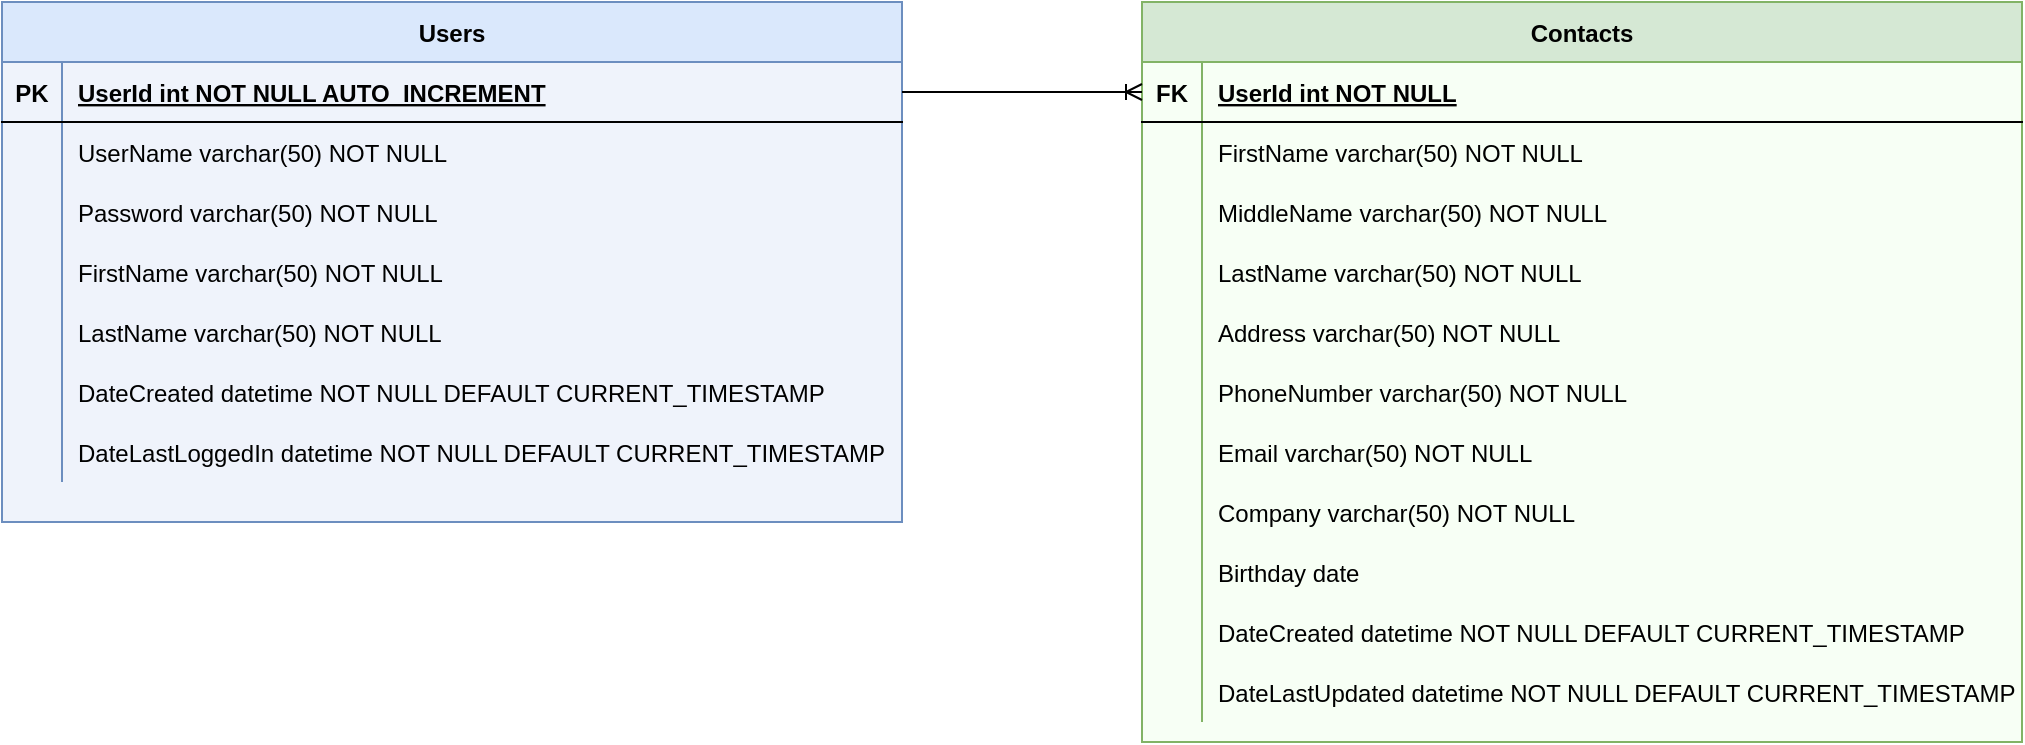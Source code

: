 <mxfile version="15.2.5" type="github">
  <diagram id="R2lEEEUBdFMjLlhIrx00" name="Page-1">
    <mxGraphModel dx="1422" dy="794" grid="1" gridSize="10" guides="1" tooltips="1" connect="1" arrows="1" fold="1" page="1" pageScale="1" pageWidth="1100" pageHeight="850" math="0" shadow="0" extFonts="Permanent Marker^https://fonts.googleapis.com/css?family=Permanent+Marker">
      <root>
        <mxCell id="0" />
        <mxCell id="1" parent="0" />
        <mxCell id="C-vyLk0tnHw3VtMMgP7b-2" value="Contacts" style="shape=table;startSize=30;container=1;collapsible=1;childLayout=tableLayout;fixedRows=1;rowLines=0;fontStyle=1;align=center;resizeLast=1;fillColor=#d5e8d4;strokeColor=#82b366;gradientDirection=south;swimlaneFillColor=#F7FFF5;" parent="1" vertex="1">
          <mxGeometry x="600" y="110" width="440" height="370" as="geometry" />
        </mxCell>
        <mxCell id="C-vyLk0tnHw3VtMMgP7b-3" value="" style="shape=partialRectangle;collapsible=0;dropTarget=0;pointerEvents=0;fillColor=none;points=[[0,0.5],[1,0.5]];portConstraint=eastwest;top=0;left=0;right=0;bottom=1;" parent="C-vyLk0tnHw3VtMMgP7b-2" vertex="1">
          <mxGeometry y="30" width="440" height="30" as="geometry" />
        </mxCell>
        <mxCell id="C-vyLk0tnHw3VtMMgP7b-4" value="FK" style="shape=partialRectangle;overflow=hidden;connectable=0;fillColor=none;top=0;left=0;bottom=0;right=0;fontStyle=1;" parent="C-vyLk0tnHw3VtMMgP7b-3" vertex="1">
          <mxGeometry width="30" height="30" as="geometry" />
        </mxCell>
        <mxCell id="C-vyLk0tnHw3VtMMgP7b-5" value="UserId int NOT NULL " style="shape=partialRectangle;overflow=hidden;connectable=0;fillColor=none;top=0;left=0;bottom=0;right=0;align=left;spacingLeft=6;fontStyle=5;" parent="C-vyLk0tnHw3VtMMgP7b-3" vertex="1">
          <mxGeometry x="30" width="410" height="30" as="geometry" />
        </mxCell>
        <mxCell id="C-vyLk0tnHw3VtMMgP7b-6" value="" style="shape=partialRectangle;collapsible=0;dropTarget=0;pointerEvents=0;fillColor=none;points=[[0,0.5],[1,0.5]];portConstraint=eastwest;top=0;left=0;right=0;bottom=0;" parent="C-vyLk0tnHw3VtMMgP7b-2" vertex="1">
          <mxGeometry y="60" width="440" height="30" as="geometry" />
        </mxCell>
        <mxCell id="C-vyLk0tnHw3VtMMgP7b-7" value="" style="shape=partialRectangle;overflow=hidden;connectable=0;fillColor=none;top=0;left=0;bottom=0;right=0;" parent="C-vyLk0tnHw3VtMMgP7b-6" vertex="1">
          <mxGeometry width="30" height="30" as="geometry" />
        </mxCell>
        <mxCell id="C-vyLk0tnHw3VtMMgP7b-8" value="FirstName varchar(50) NOT NULL" style="shape=partialRectangle;overflow=hidden;connectable=0;fillColor=none;top=0;left=0;bottom=0;right=0;align=left;spacingLeft=6;" parent="C-vyLk0tnHw3VtMMgP7b-6" vertex="1">
          <mxGeometry x="30" width="410" height="30" as="geometry" />
        </mxCell>
        <mxCell id="C-vyLk0tnHw3VtMMgP7b-9" value="" style="shape=partialRectangle;collapsible=0;dropTarget=0;pointerEvents=0;fillColor=none;points=[[0,0.5],[1,0.5]];portConstraint=eastwest;top=0;left=0;right=0;bottom=0;" parent="C-vyLk0tnHw3VtMMgP7b-2" vertex="1">
          <mxGeometry y="90" width="440" height="30" as="geometry" />
        </mxCell>
        <mxCell id="C-vyLk0tnHw3VtMMgP7b-10" value="" style="shape=partialRectangle;overflow=hidden;connectable=0;fillColor=none;top=0;left=0;bottom=0;right=0;" parent="C-vyLk0tnHw3VtMMgP7b-9" vertex="1">
          <mxGeometry width="30" height="30" as="geometry" />
        </mxCell>
        <mxCell id="C-vyLk0tnHw3VtMMgP7b-11" value="MiddleName varchar(50) NOT NULL" style="shape=partialRectangle;overflow=hidden;connectable=0;fillColor=none;top=0;left=0;bottom=0;right=0;align=left;spacingLeft=6;" parent="C-vyLk0tnHw3VtMMgP7b-9" vertex="1">
          <mxGeometry x="30" width="410" height="30" as="geometry" />
        </mxCell>
        <mxCell id="HsRXDFSp5twZoNtsghhi-82" value="" style="shape=partialRectangle;collapsible=0;dropTarget=0;pointerEvents=0;fillColor=none;points=[[0,0.5],[1,0.5]];portConstraint=eastwest;top=0;left=0;right=0;bottom=0;" parent="C-vyLk0tnHw3VtMMgP7b-2" vertex="1">
          <mxGeometry y="120" width="440" height="30" as="geometry" />
        </mxCell>
        <mxCell id="HsRXDFSp5twZoNtsghhi-83" value="" style="shape=partialRectangle;overflow=hidden;connectable=0;fillColor=none;top=0;left=0;bottom=0;right=0;" parent="HsRXDFSp5twZoNtsghhi-82" vertex="1">
          <mxGeometry width="30" height="30" as="geometry" />
        </mxCell>
        <mxCell id="HsRXDFSp5twZoNtsghhi-84" value="LastName varchar(50) NOT NULL" style="shape=partialRectangle;overflow=hidden;connectable=0;fillColor=none;top=0;left=0;bottom=0;right=0;align=left;spacingLeft=6;" parent="HsRXDFSp5twZoNtsghhi-82" vertex="1">
          <mxGeometry x="30" width="410" height="30" as="geometry" />
        </mxCell>
        <mxCell id="HsRXDFSp5twZoNtsghhi-85" value="" style="shape=partialRectangle;collapsible=0;dropTarget=0;pointerEvents=0;fillColor=none;points=[[0,0.5],[1,0.5]];portConstraint=eastwest;top=0;left=0;right=0;bottom=0;" parent="C-vyLk0tnHw3VtMMgP7b-2" vertex="1">
          <mxGeometry y="150" width="440" height="30" as="geometry" />
        </mxCell>
        <mxCell id="HsRXDFSp5twZoNtsghhi-86" value="" style="shape=partialRectangle;overflow=hidden;connectable=0;fillColor=none;top=0;left=0;bottom=0;right=0;" parent="HsRXDFSp5twZoNtsghhi-85" vertex="1">
          <mxGeometry width="30" height="30" as="geometry" />
        </mxCell>
        <mxCell id="HsRXDFSp5twZoNtsghhi-87" value="Address varchar(50) NOT NULL" style="shape=partialRectangle;overflow=hidden;connectable=0;fillColor=none;top=0;left=0;bottom=0;right=0;align=left;spacingLeft=6;" parent="HsRXDFSp5twZoNtsghhi-85" vertex="1">
          <mxGeometry x="30" width="410" height="30" as="geometry" />
        </mxCell>
        <mxCell id="HsRXDFSp5twZoNtsghhi-88" value="" style="shape=partialRectangle;collapsible=0;dropTarget=0;pointerEvents=0;fillColor=none;points=[[0,0.5],[1,0.5]];portConstraint=eastwest;top=0;left=0;right=0;bottom=0;" parent="C-vyLk0tnHw3VtMMgP7b-2" vertex="1">
          <mxGeometry y="180" width="440" height="30" as="geometry" />
        </mxCell>
        <mxCell id="HsRXDFSp5twZoNtsghhi-89" value="" style="shape=partialRectangle;overflow=hidden;connectable=0;fillColor=none;top=0;left=0;bottom=0;right=0;" parent="HsRXDFSp5twZoNtsghhi-88" vertex="1">
          <mxGeometry width="30" height="30" as="geometry" />
        </mxCell>
        <mxCell id="HsRXDFSp5twZoNtsghhi-90" value="PhoneNumber varchar(50) NOT NULL" style="shape=partialRectangle;overflow=hidden;connectable=0;fillColor=none;top=0;left=0;bottom=0;right=0;align=left;spacingLeft=6;" parent="HsRXDFSp5twZoNtsghhi-88" vertex="1">
          <mxGeometry x="30" width="410" height="30" as="geometry" />
        </mxCell>
        <mxCell id="HsRXDFSp5twZoNtsghhi-91" value="" style="shape=partialRectangle;collapsible=0;dropTarget=0;pointerEvents=0;fillColor=none;points=[[0,0.5],[1,0.5]];portConstraint=eastwest;top=0;left=0;right=0;bottom=0;" parent="C-vyLk0tnHw3VtMMgP7b-2" vertex="1">
          <mxGeometry y="210" width="440" height="30" as="geometry" />
        </mxCell>
        <mxCell id="HsRXDFSp5twZoNtsghhi-92" value="" style="shape=partialRectangle;overflow=hidden;connectable=0;fillColor=none;top=0;left=0;bottom=0;right=0;" parent="HsRXDFSp5twZoNtsghhi-91" vertex="1">
          <mxGeometry width="30" height="30" as="geometry" />
        </mxCell>
        <mxCell id="HsRXDFSp5twZoNtsghhi-93" value="Email varchar(50) NOT NULL" style="shape=partialRectangle;overflow=hidden;connectable=0;fillColor=none;top=0;left=0;bottom=0;right=0;align=left;spacingLeft=6;" parent="HsRXDFSp5twZoNtsghhi-91" vertex="1">
          <mxGeometry x="30" width="410" height="30" as="geometry" />
        </mxCell>
        <mxCell id="HsRXDFSp5twZoNtsghhi-116" value="" style="shape=partialRectangle;collapsible=0;dropTarget=0;pointerEvents=0;fillColor=none;points=[[0,0.5],[1,0.5]];portConstraint=eastwest;top=0;left=0;right=0;bottom=0;" parent="C-vyLk0tnHw3VtMMgP7b-2" vertex="1">
          <mxGeometry y="240" width="440" height="30" as="geometry" />
        </mxCell>
        <mxCell id="HsRXDFSp5twZoNtsghhi-117" value="" style="shape=partialRectangle;overflow=hidden;connectable=0;fillColor=none;top=0;left=0;bottom=0;right=0;" parent="HsRXDFSp5twZoNtsghhi-116" vertex="1">
          <mxGeometry width="30" height="30" as="geometry" />
        </mxCell>
        <mxCell id="HsRXDFSp5twZoNtsghhi-118" value="Company varchar(50) NOT NULL" style="shape=partialRectangle;overflow=hidden;connectable=0;fillColor=none;top=0;left=0;bottom=0;right=0;align=left;spacingLeft=6;" parent="HsRXDFSp5twZoNtsghhi-116" vertex="1">
          <mxGeometry x="30" width="410" height="30" as="geometry" />
        </mxCell>
        <mxCell id="HsRXDFSp5twZoNtsghhi-119" value="" style="shape=partialRectangle;collapsible=0;dropTarget=0;pointerEvents=0;fillColor=none;points=[[0,0.5],[1,0.5]];portConstraint=eastwest;top=0;left=0;right=0;bottom=0;" parent="C-vyLk0tnHw3VtMMgP7b-2" vertex="1">
          <mxGeometry y="270" width="440" height="30" as="geometry" />
        </mxCell>
        <mxCell id="HsRXDFSp5twZoNtsghhi-120" value="" style="shape=partialRectangle;overflow=hidden;connectable=0;fillColor=none;top=0;left=0;bottom=0;right=0;" parent="HsRXDFSp5twZoNtsghhi-119" vertex="1">
          <mxGeometry width="30" height="30" as="geometry" />
        </mxCell>
        <mxCell id="HsRXDFSp5twZoNtsghhi-121" value="Birthday date " style="shape=partialRectangle;overflow=hidden;connectable=0;fillColor=none;top=0;left=0;bottom=0;right=0;align=left;spacingLeft=6;" parent="HsRXDFSp5twZoNtsghhi-119" vertex="1">
          <mxGeometry x="30" width="410" height="30" as="geometry" />
        </mxCell>
        <mxCell id="HsRXDFSp5twZoNtsghhi-122" value="" style="shape=partialRectangle;collapsible=0;dropTarget=0;pointerEvents=0;fillColor=none;points=[[0,0.5],[1,0.5]];portConstraint=eastwest;top=0;left=0;right=0;bottom=0;" parent="C-vyLk0tnHw3VtMMgP7b-2" vertex="1">
          <mxGeometry y="300" width="440" height="30" as="geometry" />
        </mxCell>
        <mxCell id="HsRXDFSp5twZoNtsghhi-123" value="" style="shape=partialRectangle;overflow=hidden;connectable=0;fillColor=none;top=0;left=0;bottom=0;right=0;" parent="HsRXDFSp5twZoNtsghhi-122" vertex="1">
          <mxGeometry width="30" height="30" as="geometry" />
        </mxCell>
        <mxCell id="HsRXDFSp5twZoNtsghhi-124" value="DateCreated datetime NOT NULL DEFAULT CURRENT_TIMESTAMP" style="shape=partialRectangle;overflow=hidden;connectable=0;fillColor=none;top=0;left=0;bottom=0;right=0;align=left;spacingLeft=6;" parent="HsRXDFSp5twZoNtsghhi-122" vertex="1">
          <mxGeometry x="30" width="410" height="30" as="geometry" />
        </mxCell>
        <mxCell id="HsRXDFSp5twZoNtsghhi-125" value="" style="shape=partialRectangle;collapsible=0;dropTarget=0;pointerEvents=0;fillColor=none;points=[[0,0.5],[1,0.5]];portConstraint=eastwest;top=0;left=0;right=0;bottom=0;" parent="C-vyLk0tnHw3VtMMgP7b-2" vertex="1">
          <mxGeometry y="330" width="440" height="30" as="geometry" />
        </mxCell>
        <mxCell id="HsRXDFSp5twZoNtsghhi-126" value="" style="shape=partialRectangle;overflow=hidden;connectable=0;fillColor=none;top=0;left=0;bottom=0;right=0;" parent="HsRXDFSp5twZoNtsghhi-125" vertex="1">
          <mxGeometry width="30" height="30" as="geometry" />
        </mxCell>
        <mxCell id="HsRXDFSp5twZoNtsghhi-127" value="DateLastUpdated datetime NOT NULL DEFAULT CURRENT_TIMESTAMP" style="shape=partialRectangle;overflow=hidden;connectable=0;fillColor=none;top=0;left=0;bottom=0;right=0;align=left;spacingLeft=6;" parent="HsRXDFSp5twZoNtsghhi-125" vertex="1">
          <mxGeometry x="30" width="410" height="30" as="geometry" />
        </mxCell>
        <mxCell id="C-vyLk0tnHw3VtMMgP7b-23" value="Users" style="shape=table;startSize=30;container=1;collapsible=1;childLayout=tableLayout;fixedRows=1;rowLines=0;fontStyle=1;align=center;resizeLast=1;fillColor=#dae8fc;strokeColor=#6c8ebf;swimlaneFillColor=#EFF3FB;" parent="1" vertex="1">
          <mxGeometry x="30" y="110" width="450" height="260" as="geometry" />
        </mxCell>
        <mxCell id="C-vyLk0tnHw3VtMMgP7b-24" value="" style="shape=partialRectangle;collapsible=0;dropTarget=0;pointerEvents=0;fillColor=none;points=[[0,0.5],[1,0.5]];portConstraint=eastwest;top=0;left=0;right=0;bottom=1;" parent="C-vyLk0tnHw3VtMMgP7b-23" vertex="1">
          <mxGeometry y="30" width="450" height="30" as="geometry" />
        </mxCell>
        <mxCell id="C-vyLk0tnHw3VtMMgP7b-25" value="PK" style="shape=partialRectangle;overflow=hidden;connectable=0;fillColor=none;top=0;left=0;bottom=0;right=0;fontStyle=1;" parent="C-vyLk0tnHw3VtMMgP7b-24" vertex="1">
          <mxGeometry width="30" height="30" as="geometry" />
        </mxCell>
        <mxCell id="C-vyLk0tnHw3VtMMgP7b-26" value="UserId int NOT NULL AUTO_INCREMENT" style="shape=partialRectangle;overflow=hidden;connectable=0;fillColor=none;top=0;left=0;bottom=0;right=0;align=left;spacingLeft=6;fontStyle=5;" parent="C-vyLk0tnHw3VtMMgP7b-24" vertex="1">
          <mxGeometry x="30" width="420" height="30" as="geometry" />
        </mxCell>
        <mxCell id="C-vyLk0tnHw3VtMMgP7b-27" value="" style="shape=partialRectangle;collapsible=0;dropTarget=0;pointerEvents=0;fillColor=none;points=[[0,0.5],[1,0.5]];portConstraint=eastwest;top=0;left=0;right=0;bottom=0;" parent="C-vyLk0tnHw3VtMMgP7b-23" vertex="1">
          <mxGeometry y="60" width="450" height="30" as="geometry" />
        </mxCell>
        <mxCell id="C-vyLk0tnHw3VtMMgP7b-28" value="" style="shape=partialRectangle;overflow=hidden;connectable=0;fillColor=none;top=0;left=0;bottom=0;right=0;" parent="C-vyLk0tnHw3VtMMgP7b-27" vertex="1">
          <mxGeometry width="30" height="30" as="geometry" />
        </mxCell>
        <mxCell id="C-vyLk0tnHw3VtMMgP7b-29" value="UserName varchar(50) NOT NULL" style="shape=partialRectangle;overflow=hidden;connectable=0;fillColor=none;top=0;left=0;bottom=0;right=0;align=left;spacingLeft=6;" parent="C-vyLk0tnHw3VtMMgP7b-27" vertex="1">
          <mxGeometry x="30" width="420" height="30" as="geometry" />
        </mxCell>
        <mxCell id="HsRXDFSp5twZoNtsghhi-37" value="" style="shape=partialRectangle;collapsible=0;dropTarget=0;pointerEvents=0;fillColor=none;points=[[0,0.5],[1,0.5]];portConstraint=eastwest;top=0;left=0;right=0;bottom=0;" parent="C-vyLk0tnHw3VtMMgP7b-23" vertex="1">
          <mxGeometry y="90" width="450" height="30" as="geometry" />
        </mxCell>
        <mxCell id="HsRXDFSp5twZoNtsghhi-38" value="" style="shape=partialRectangle;overflow=hidden;connectable=0;fillColor=none;top=0;left=0;bottom=0;right=0;" parent="HsRXDFSp5twZoNtsghhi-37" vertex="1">
          <mxGeometry width="30" height="30" as="geometry" />
        </mxCell>
        <mxCell id="HsRXDFSp5twZoNtsghhi-39" value="Password varchar(50) NOT NULL" style="shape=partialRectangle;overflow=hidden;connectable=0;fillColor=none;top=0;left=0;bottom=0;right=0;align=left;spacingLeft=6;" parent="HsRXDFSp5twZoNtsghhi-37" vertex="1">
          <mxGeometry x="30" width="420" height="30" as="geometry" />
        </mxCell>
        <mxCell id="HsRXDFSp5twZoNtsghhi-40" value="" style="shape=partialRectangle;collapsible=0;dropTarget=0;pointerEvents=0;fillColor=none;points=[[0,0.5],[1,0.5]];portConstraint=eastwest;top=0;left=0;right=0;bottom=0;" parent="C-vyLk0tnHw3VtMMgP7b-23" vertex="1">
          <mxGeometry y="120" width="450" height="30" as="geometry" />
        </mxCell>
        <mxCell id="HsRXDFSp5twZoNtsghhi-41" value="" style="shape=partialRectangle;overflow=hidden;connectable=0;fillColor=none;top=0;left=0;bottom=0;right=0;" parent="HsRXDFSp5twZoNtsghhi-40" vertex="1">
          <mxGeometry width="30" height="30" as="geometry" />
        </mxCell>
        <mxCell id="HsRXDFSp5twZoNtsghhi-42" value="FirstName varchar(50) NOT NULL" style="shape=partialRectangle;overflow=hidden;connectable=0;fillColor=none;top=0;left=0;bottom=0;right=0;align=left;spacingLeft=6;" parent="HsRXDFSp5twZoNtsghhi-40" vertex="1">
          <mxGeometry x="30" width="420" height="30" as="geometry" />
        </mxCell>
        <mxCell id="HsRXDFSp5twZoNtsghhi-43" value="" style="shape=partialRectangle;collapsible=0;dropTarget=0;pointerEvents=0;fillColor=none;points=[[0,0.5],[1,0.5]];portConstraint=eastwest;top=0;left=0;right=0;bottom=0;" parent="C-vyLk0tnHw3VtMMgP7b-23" vertex="1">
          <mxGeometry y="150" width="450" height="30" as="geometry" />
        </mxCell>
        <mxCell id="HsRXDFSp5twZoNtsghhi-44" value="" style="shape=partialRectangle;overflow=hidden;connectable=0;fillColor=none;top=0;left=0;bottom=0;right=0;" parent="HsRXDFSp5twZoNtsghhi-43" vertex="1">
          <mxGeometry width="30" height="30" as="geometry" />
        </mxCell>
        <mxCell id="HsRXDFSp5twZoNtsghhi-45" value="LastName varchar(50) NOT NULL" style="shape=partialRectangle;overflow=hidden;connectable=0;fillColor=none;top=0;left=0;bottom=0;right=0;align=left;spacingLeft=6;" parent="HsRXDFSp5twZoNtsghhi-43" vertex="1">
          <mxGeometry x="30" width="420" height="30" as="geometry" />
        </mxCell>
        <mxCell id="HsRXDFSp5twZoNtsghhi-46" value="" style="shape=partialRectangle;collapsible=0;dropTarget=0;pointerEvents=0;fillColor=none;points=[[0,0.5],[1,0.5]];portConstraint=eastwest;top=0;left=0;right=0;bottom=0;" parent="C-vyLk0tnHw3VtMMgP7b-23" vertex="1">
          <mxGeometry y="180" width="450" height="30" as="geometry" />
        </mxCell>
        <mxCell id="HsRXDFSp5twZoNtsghhi-47" value="" style="shape=partialRectangle;overflow=hidden;connectable=0;fillColor=none;top=0;left=0;bottom=0;right=0;" parent="HsRXDFSp5twZoNtsghhi-46" vertex="1">
          <mxGeometry width="30" height="30" as="geometry" />
        </mxCell>
        <mxCell id="HsRXDFSp5twZoNtsghhi-48" value="DateCreated datetime NOT NULL DEFAULT CURRENT_TIMESTAMP" style="shape=partialRectangle;overflow=hidden;connectable=0;fillColor=none;top=0;left=0;bottom=0;right=0;align=left;spacingLeft=6;" parent="HsRXDFSp5twZoNtsghhi-46" vertex="1">
          <mxGeometry x="30" width="420" height="30" as="geometry" />
        </mxCell>
        <mxCell id="HsRXDFSp5twZoNtsghhi-68" value="" style="shape=partialRectangle;collapsible=0;dropTarget=0;pointerEvents=0;fillColor=none;points=[[0,0.5],[1,0.5]];portConstraint=eastwest;top=0;left=0;right=0;bottom=0;" parent="C-vyLk0tnHw3VtMMgP7b-23" vertex="1">
          <mxGeometry y="210" width="450" height="30" as="geometry" />
        </mxCell>
        <mxCell id="HsRXDFSp5twZoNtsghhi-69" value="" style="shape=partialRectangle;overflow=hidden;connectable=0;fillColor=none;top=0;left=0;bottom=0;right=0;" parent="HsRXDFSp5twZoNtsghhi-68" vertex="1">
          <mxGeometry width="30" height="30" as="geometry" />
        </mxCell>
        <mxCell id="HsRXDFSp5twZoNtsghhi-70" value="DateLastLoggedIn datetime NOT NULL DEFAULT CURRENT_TIMESTAMP" style="shape=partialRectangle;overflow=hidden;connectable=0;fillColor=none;top=0;left=0;bottom=0;right=0;align=left;spacingLeft=6;" parent="HsRXDFSp5twZoNtsghhi-68" vertex="1">
          <mxGeometry x="30" width="420" height="30" as="geometry" />
        </mxCell>
        <mxCell id="HsRXDFSp5twZoNtsghhi-131" value="" style="edgeStyle=entityRelationEdgeStyle;fontSize=12;html=1;endArrow=ERoneToMany;entryX=0;entryY=0.5;entryDx=0;entryDy=0;" parent="1" source="C-vyLk0tnHw3VtMMgP7b-24" target="C-vyLk0tnHw3VtMMgP7b-3" edge="1">
          <mxGeometry width="100" height="100" relative="1" as="geometry">
            <mxPoint x="500" y="150" as="sourcePoint" />
            <mxPoint x="600" y="50" as="targetPoint" />
          </mxGeometry>
        </mxCell>
      </root>
    </mxGraphModel>
  </diagram>
</mxfile>
